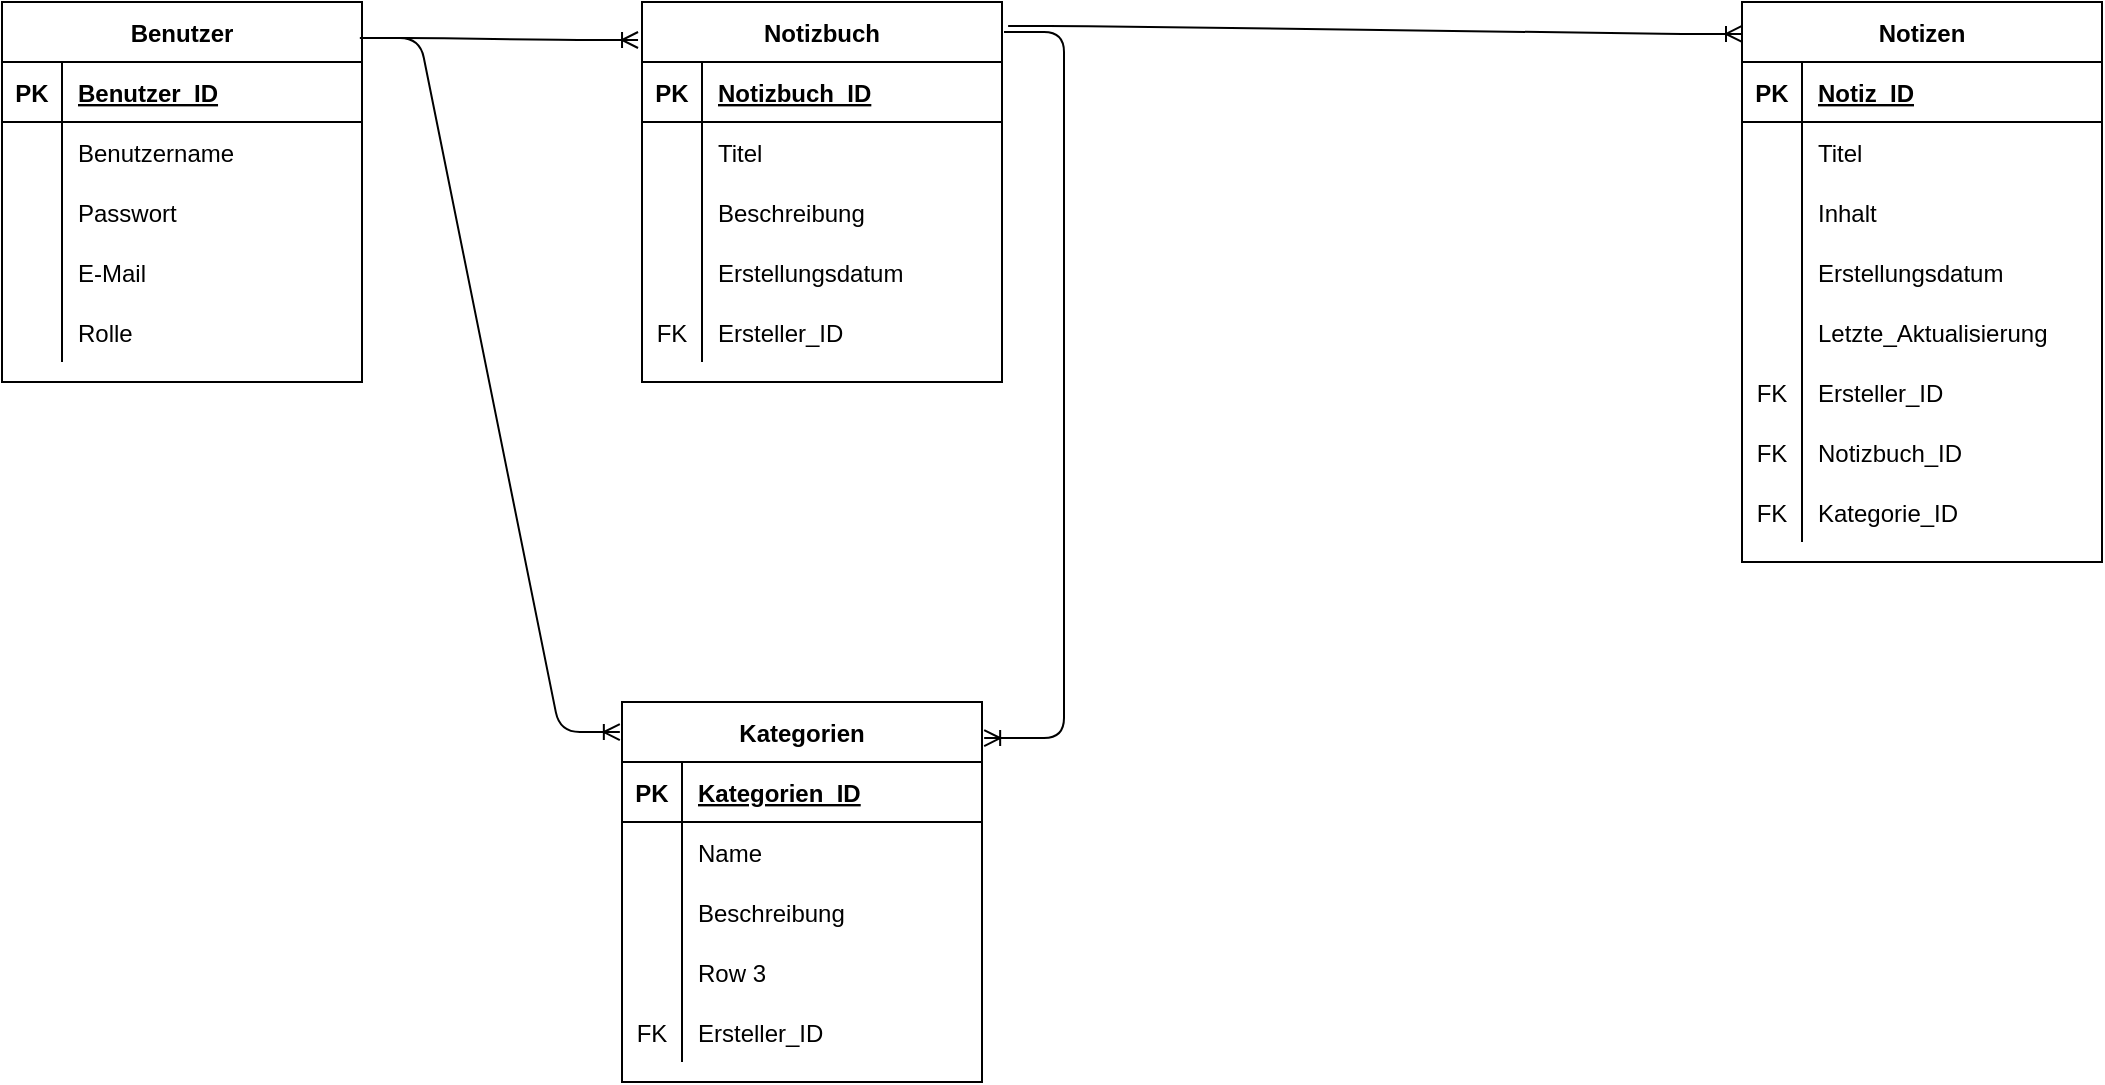 <mxfile version="14.6.13" type="device"><diagram id="dammuIuMrCgV8nEGKODG" name="Seite-1"><mxGraphModel dx="1560" dy="1136" grid="1" gridSize="10" guides="1" tooltips="1" connect="1" arrows="1" fold="1" page="1" pageScale="1" pageWidth="1169" pageHeight="827" math="0" shadow="0"><root><mxCell id="0"/><mxCell id="1" parent="0"/><mxCell id="A1-IG4eBOkAMED95_Uig-1" value="Benutzer" style="shape=table;startSize=30;container=1;collapsible=1;childLayout=tableLayout;fixedRows=1;rowLines=0;fontStyle=1;align=center;resizeLast=1;" vertex="1" parent="1"><mxGeometry x="20" y="130" width="180" height="190" as="geometry"/></mxCell><mxCell id="A1-IG4eBOkAMED95_Uig-2" value="" style="shape=partialRectangle;collapsible=0;dropTarget=0;pointerEvents=0;fillColor=none;top=0;left=0;bottom=1;right=0;points=[[0,0.5],[1,0.5]];portConstraint=eastwest;" vertex="1" parent="A1-IG4eBOkAMED95_Uig-1"><mxGeometry y="30" width="180" height="30" as="geometry"/></mxCell><mxCell id="A1-IG4eBOkAMED95_Uig-3" value="PK" style="shape=partialRectangle;connectable=0;fillColor=none;top=0;left=0;bottom=0;right=0;fontStyle=1;overflow=hidden;" vertex="1" parent="A1-IG4eBOkAMED95_Uig-2"><mxGeometry width="30" height="30" as="geometry"/></mxCell><mxCell id="A1-IG4eBOkAMED95_Uig-4" value="Benutzer_ID" style="shape=partialRectangle;connectable=0;fillColor=none;top=0;left=0;bottom=0;right=0;align=left;spacingLeft=6;fontStyle=5;overflow=hidden;" vertex="1" parent="A1-IG4eBOkAMED95_Uig-2"><mxGeometry x="30" width="150" height="30" as="geometry"/></mxCell><mxCell id="A1-IG4eBOkAMED95_Uig-5" value="" style="shape=partialRectangle;collapsible=0;dropTarget=0;pointerEvents=0;fillColor=none;top=0;left=0;bottom=0;right=0;points=[[0,0.5],[1,0.5]];portConstraint=eastwest;" vertex="1" parent="A1-IG4eBOkAMED95_Uig-1"><mxGeometry y="60" width="180" height="30" as="geometry"/></mxCell><mxCell id="A1-IG4eBOkAMED95_Uig-6" value="" style="shape=partialRectangle;connectable=0;fillColor=none;top=0;left=0;bottom=0;right=0;editable=1;overflow=hidden;" vertex="1" parent="A1-IG4eBOkAMED95_Uig-5"><mxGeometry width="30" height="30" as="geometry"/></mxCell><mxCell id="A1-IG4eBOkAMED95_Uig-7" value="Benutzername" style="shape=partialRectangle;connectable=0;fillColor=none;top=0;left=0;bottom=0;right=0;align=left;spacingLeft=6;overflow=hidden;" vertex="1" parent="A1-IG4eBOkAMED95_Uig-5"><mxGeometry x="30" width="150" height="30" as="geometry"/></mxCell><mxCell id="A1-IG4eBOkAMED95_Uig-8" value="" style="shape=partialRectangle;collapsible=0;dropTarget=0;pointerEvents=0;fillColor=none;top=0;left=0;bottom=0;right=0;points=[[0,0.5],[1,0.5]];portConstraint=eastwest;" vertex="1" parent="A1-IG4eBOkAMED95_Uig-1"><mxGeometry y="90" width="180" height="30" as="geometry"/></mxCell><mxCell id="A1-IG4eBOkAMED95_Uig-9" value="" style="shape=partialRectangle;connectable=0;fillColor=none;top=0;left=0;bottom=0;right=0;editable=1;overflow=hidden;" vertex="1" parent="A1-IG4eBOkAMED95_Uig-8"><mxGeometry width="30" height="30" as="geometry"/></mxCell><mxCell id="A1-IG4eBOkAMED95_Uig-10" value="Passwort" style="shape=partialRectangle;connectable=0;fillColor=none;top=0;left=0;bottom=0;right=0;align=left;spacingLeft=6;overflow=hidden;" vertex="1" parent="A1-IG4eBOkAMED95_Uig-8"><mxGeometry x="30" width="150" height="30" as="geometry"/></mxCell><mxCell id="A1-IG4eBOkAMED95_Uig-11" value="" style="shape=partialRectangle;collapsible=0;dropTarget=0;pointerEvents=0;fillColor=none;top=0;left=0;bottom=0;right=0;points=[[0,0.5],[1,0.5]];portConstraint=eastwest;" vertex="1" parent="A1-IG4eBOkAMED95_Uig-1"><mxGeometry y="120" width="180" height="30" as="geometry"/></mxCell><mxCell id="A1-IG4eBOkAMED95_Uig-12" value="" style="shape=partialRectangle;connectable=0;fillColor=none;top=0;left=0;bottom=0;right=0;editable=1;overflow=hidden;" vertex="1" parent="A1-IG4eBOkAMED95_Uig-11"><mxGeometry width="30" height="30" as="geometry"/></mxCell><mxCell id="A1-IG4eBOkAMED95_Uig-13" value="E-Mail" style="shape=partialRectangle;connectable=0;fillColor=none;top=0;left=0;bottom=0;right=0;align=left;spacingLeft=6;overflow=hidden;" vertex="1" parent="A1-IG4eBOkAMED95_Uig-11"><mxGeometry x="30" width="150" height="30" as="geometry"/></mxCell><mxCell id="A1-IG4eBOkAMED95_Uig-14" value="" style="shape=partialRectangle;collapsible=0;dropTarget=0;pointerEvents=0;fillColor=none;top=0;left=0;bottom=0;right=0;points=[[0,0.5],[1,0.5]];portConstraint=eastwest;" vertex="1" parent="A1-IG4eBOkAMED95_Uig-1"><mxGeometry y="150" width="180" height="30" as="geometry"/></mxCell><mxCell id="A1-IG4eBOkAMED95_Uig-15" value="" style="shape=partialRectangle;connectable=0;fillColor=none;top=0;left=0;bottom=0;right=0;editable=1;overflow=hidden;" vertex="1" parent="A1-IG4eBOkAMED95_Uig-14"><mxGeometry width="30" height="30" as="geometry"/></mxCell><mxCell id="A1-IG4eBOkAMED95_Uig-16" value="Rolle" style="shape=partialRectangle;connectable=0;fillColor=none;top=0;left=0;bottom=0;right=0;align=left;spacingLeft=6;overflow=hidden;" vertex="1" parent="A1-IG4eBOkAMED95_Uig-14"><mxGeometry x="30" width="150" height="30" as="geometry"/></mxCell><mxCell id="A1-IG4eBOkAMED95_Uig-17" value="Notizbuch" style="shape=table;startSize=30;container=1;collapsible=1;childLayout=tableLayout;fixedRows=1;rowLines=0;fontStyle=1;align=center;resizeLast=1;" vertex="1" parent="1"><mxGeometry x="340" y="130" width="180" height="190" as="geometry"/></mxCell><mxCell id="A1-IG4eBOkAMED95_Uig-18" value="" style="shape=partialRectangle;collapsible=0;dropTarget=0;pointerEvents=0;fillColor=none;top=0;left=0;bottom=1;right=0;points=[[0,0.5],[1,0.5]];portConstraint=eastwest;" vertex="1" parent="A1-IG4eBOkAMED95_Uig-17"><mxGeometry y="30" width="180" height="30" as="geometry"/></mxCell><mxCell id="A1-IG4eBOkAMED95_Uig-19" value="PK" style="shape=partialRectangle;connectable=0;fillColor=none;top=0;left=0;bottom=0;right=0;fontStyle=1;overflow=hidden;" vertex="1" parent="A1-IG4eBOkAMED95_Uig-18"><mxGeometry width="30" height="30" as="geometry"/></mxCell><mxCell id="A1-IG4eBOkAMED95_Uig-20" value="Notizbuch_ID" style="shape=partialRectangle;connectable=0;fillColor=none;top=0;left=0;bottom=0;right=0;align=left;spacingLeft=6;fontStyle=5;overflow=hidden;" vertex="1" parent="A1-IG4eBOkAMED95_Uig-18"><mxGeometry x="30" width="150" height="30" as="geometry"/></mxCell><mxCell id="A1-IG4eBOkAMED95_Uig-21" value="" style="shape=partialRectangle;collapsible=0;dropTarget=0;pointerEvents=0;fillColor=none;top=0;left=0;bottom=0;right=0;points=[[0,0.5],[1,0.5]];portConstraint=eastwest;" vertex="1" parent="A1-IG4eBOkAMED95_Uig-17"><mxGeometry y="60" width="180" height="30" as="geometry"/></mxCell><mxCell id="A1-IG4eBOkAMED95_Uig-22" value="" style="shape=partialRectangle;connectable=0;fillColor=none;top=0;left=0;bottom=0;right=0;editable=1;overflow=hidden;" vertex="1" parent="A1-IG4eBOkAMED95_Uig-21"><mxGeometry width="30" height="30" as="geometry"/></mxCell><mxCell id="A1-IG4eBOkAMED95_Uig-23" value="Titel" style="shape=partialRectangle;connectable=0;fillColor=none;top=0;left=0;bottom=0;right=0;align=left;spacingLeft=6;overflow=hidden;" vertex="1" parent="A1-IG4eBOkAMED95_Uig-21"><mxGeometry x="30" width="150" height="30" as="geometry"/></mxCell><mxCell id="A1-IG4eBOkAMED95_Uig-24" value="" style="shape=partialRectangle;collapsible=0;dropTarget=0;pointerEvents=0;fillColor=none;top=0;left=0;bottom=0;right=0;points=[[0,0.5],[1,0.5]];portConstraint=eastwest;" vertex="1" parent="A1-IG4eBOkAMED95_Uig-17"><mxGeometry y="90" width="180" height="30" as="geometry"/></mxCell><mxCell id="A1-IG4eBOkAMED95_Uig-25" value="" style="shape=partialRectangle;connectable=0;fillColor=none;top=0;left=0;bottom=0;right=0;editable=1;overflow=hidden;" vertex="1" parent="A1-IG4eBOkAMED95_Uig-24"><mxGeometry width="30" height="30" as="geometry"/></mxCell><mxCell id="A1-IG4eBOkAMED95_Uig-26" value="Beschreibung" style="shape=partialRectangle;connectable=0;fillColor=none;top=0;left=0;bottom=0;right=0;align=left;spacingLeft=6;overflow=hidden;" vertex="1" parent="A1-IG4eBOkAMED95_Uig-24"><mxGeometry x="30" width="150" height="30" as="geometry"/></mxCell><mxCell id="A1-IG4eBOkAMED95_Uig-27" value="" style="shape=partialRectangle;collapsible=0;dropTarget=0;pointerEvents=0;fillColor=none;top=0;left=0;bottom=0;right=0;points=[[0,0.5],[1,0.5]];portConstraint=eastwest;" vertex="1" parent="A1-IG4eBOkAMED95_Uig-17"><mxGeometry y="120" width="180" height="30" as="geometry"/></mxCell><mxCell id="A1-IG4eBOkAMED95_Uig-28" value="" style="shape=partialRectangle;connectable=0;fillColor=none;top=0;left=0;bottom=0;right=0;editable=1;overflow=hidden;" vertex="1" parent="A1-IG4eBOkAMED95_Uig-27"><mxGeometry width="30" height="30" as="geometry"/></mxCell><mxCell id="A1-IG4eBOkAMED95_Uig-29" value="Erstellungsdatum" style="shape=partialRectangle;connectable=0;fillColor=none;top=0;left=0;bottom=0;right=0;align=left;spacingLeft=6;overflow=hidden;" vertex="1" parent="A1-IG4eBOkAMED95_Uig-27"><mxGeometry x="30" width="150" height="30" as="geometry"/></mxCell><mxCell id="A1-IG4eBOkAMED95_Uig-30" value="" style="shape=partialRectangle;collapsible=0;dropTarget=0;pointerEvents=0;fillColor=none;top=0;left=0;bottom=0;right=0;points=[[0,0.5],[1,0.5]];portConstraint=eastwest;" vertex="1" parent="A1-IG4eBOkAMED95_Uig-17"><mxGeometry y="150" width="180" height="30" as="geometry"/></mxCell><mxCell id="A1-IG4eBOkAMED95_Uig-31" value="FK" style="shape=partialRectangle;connectable=0;fillColor=none;top=0;left=0;bottom=0;right=0;fontStyle=0;overflow=hidden;" vertex="1" parent="A1-IG4eBOkAMED95_Uig-30"><mxGeometry width="30" height="30" as="geometry"/></mxCell><mxCell id="A1-IG4eBOkAMED95_Uig-32" value="Ersteller_ID" style="shape=partialRectangle;connectable=0;fillColor=none;top=0;left=0;bottom=0;right=0;align=left;spacingLeft=6;fontStyle=0;overflow=hidden;" vertex="1" parent="A1-IG4eBOkAMED95_Uig-30"><mxGeometry x="30" width="150" height="30" as="geometry"/></mxCell><mxCell id="A1-IG4eBOkAMED95_Uig-33" value="Kategorien" style="shape=table;startSize=30;container=1;collapsible=1;childLayout=tableLayout;fixedRows=1;rowLines=0;fontStyle=1;align=center;resizeLast=1;" vertex="1" parent="1"><mxGeometry x="330" y="480" width="180" height="190" as="geometry"/></mxCell><mxCell id="A1-IG4eBOkAMED95_Uig-34" value="" style="shape=partialRectangle;collapsible=0;dropTarget=0;pointerEvents=0;fillColor=none;top=0;left=0;bottom=1;right=0;points=[[0,0.5],[1,0.5]];portConstraint=eastwest;" vertex="1" parent="A1-IG4eBOkAMED95_Uig-33"><mxGeometry y="30" width="180" height="30" as="geometry"/></mxCell><mxCell id="A1-IG4eBOkAMED95_Uig-35" value="PK" style="shape=partialRectangle;connectable=0;fillColor=none;top=0;left=0;bottom=0;right=0;fontStyle=1;overflow=hidden;" vertex="1" parent="A1-IG4eBOkAMED95_Uig-34"><mxGeometry width="30" height="30" as="geometry"/></mxCell><mxCell id="A1-IG4eBOkAMED95_Uig-36" value="Kategorien_ID" style="shape=partialRectangle;connectable=0;fillColor=none;top=0;left=0;bottom=0;right=0;align=left;spacingLeft=6;fontStyle=5;overflow=hidden;" vertex="1" parent="A1-IG4eBOkAMED95_Uig-34"><mxGeometry x="30" width="150" height="30" as="geometry"/></mxCell><mxCell id="A1-IG4eBOkAMED95_Uig-37" value="" style="shape=partialRectangle;collapsible=0;dropTarget=0;pointerEvents=0;fillColor=none;top=0;left=0;bottom=0;right=0;points=[[0,0.5],[1,0.5]];portConstraint=eastwest;" vertex="1" parent="A1-IG4eBOkAMED95_Uig-33"><mxGeometry y="60" width="180" height="30" as="geometry"/></mxCell><mxCell id="A1-IG4eBOkAMED95_Uig-38" value="" style="shape=partialRectangle;connectable=0;fillColor=none;top=0;left=0;bottom=0;right=0;editable=1;overflow=hidden;" vertex="1" parent="A1-IG4eBOkAMED95_Uig-37"><mxGeometry width="30" height="30" as="geometry"/></mxCell><mxCell id="A1-IG4eBOkAMED95_Uig-39" value="Name" style="shape=partialRectangle;connectable=0;fillColor=none;top=0;left=0;bottom=0;right=0;align=left;spacingLeft=6;overflow=hidden;" vertex="1" parent="A1-IG4eBOkAMED95_Uig-37"><mxGeometry x="30" width="150" height="30" as="geometry"/></mxCell><mxCell id="A1-IG4eBOkAMED95_Uig-40" value="" style="shape=partialRectangle;collapsible=0;dropTarget=0;pointerEvents=0;fillColor=none;top=0;left=0;bottom=0;right=0;points=[[0,0.5],[1,0.5]];portConstraint=eastwest;" vertex="1" parent="A1-IG4eBOkAMED95_Uig-33"><mxGeometry y="90" width="180" height="30" as="geometry"/></mxCell><mxCell id="A1-IG4eBOkAMED95_Uig-41" value="" style="shape=partialRectangle;connectable=0;fillColor=none;top=0;left=0;bottom=0;right=0;editable=1;overflow=hidden;" vertex="1" parent="A1-IG4eBOkAMED95_Uig-40"><mxGeometry width="30" height="30" as="geometry"/></mxCell><mxCell id="A1-IG4eBOkAMED95_Uig-42" value="Beschreibung" style="shape=partialRectangle;connectable=0;fillColor=none;top=0;left=0;bottom=0;right=0;align=left;spacingLeft=6;overflow=hidden;" vertex="1" parent="A1-IG4eBOkAMED95_Uig-40"><mxGeometry x="30" width="150" height="30" as="geometry"/></mxCell><mxCell id="A1-IG4eBOkAMED95_Uig-43" value="" style="shape=partialRectangle;collapsible=0;dropTarget=0;pointerEvents=0;fillColor=none;top=0;left=0;bottom=0;right=0;points=[[0,0.5],[1,0.5]];portConstraint=eastwest;" vertex="1" parent="A1-IG4eBOkAMED95_Uig-33"><mxGeometry y="120" width="180" height="30" as="geometry"/></mxCell><mxCell id="A1-IG4eBOkAMED95_Uig-44" value="" style="shape=partialRectangle;connectable=0;fillColor=none;top=0;left=0;bottom=0;right=0;editable=1;overflow=hidden;" vertex="1" parent="A1-IG4eBOkAMED95_Uig-43"><mxGeometry width="30" height="30" as="geometry"/></mxCell><mxCell id="A1-IG4eBOkAMED95_Uig-45" value="Row 3" style="shape=partialRectangle;connectable=0;fillColor=none;top=0;left=0;bottom=0;right=0;align=left;spacingLeft=6;overflow=hidden;" vertex="1" parent="A1-IG4eBOkAMED95_Uig-43"><mxGeometry x="30" width="150" height="30" as="geometry"/></mxCell><mxCell id="A1-IG4eBOkAMED95_Uig-46" value="" style="shape=partialRectangle;collapsible=0;dropTarget=0;pointerEvents=0;fillColor=none;top=0;left=0;bottom=0;right=0;points=[[0,0.5],[1,0.5]];portConstraint=eastwest;" vertex="1" parent="A1-IG4eBOkAMED95_Uig-33"><mxGeometry y="150" width="180" height="30" as="geometry"/></mxCell><mxCell id="A1-IG4eBOkAMED95_Uig-47" value="FK" style="shape=partialRectangle;connectable=0;fillColor=none;top=0;left=0;bottom=0;right=0;fontStyle=0;overflow=hidden;" vertex="1" parent="A1-IG4eBOkAMED95_Uig-46"><mxGeometry width="30" height="30" as="geometry"/></mxCell><mxCell id="A1-IG4eBOkAMED95_Uig-48" value="Ersteller_ID" style="shape=partialRectangle;connectable=0;fillColor=none;top=0;left=0;bottom=0;right=0;align=left;spacingLeft=6;fontStyle=0;overflow=hidden;" vertex="1" parent="A1-IG4eBOkAMED95_Uig-46"><mxGeometry x="30" width="150" height="30" as="geometry"/></mxCell><mxCell id="A1-IG4eBOkAMED95_Uig-49" value="Notizen" style="shape=table;startSize=30;container=1;collapsible=1;childLayout=tableLayout;fixedRows=1;rowLines=0;fontStyle=1;align=center;resizeLast=1;" vertex="1" parent="1"><mxGeometry x="890" y="130" width="180" height="280" as="geometry"/></mxCell><mxCell id="A1-IG4eBOkAMED95_Uig-50" value="" style="shape=partialRectangle;collapsible=0;dropTarget=0;pointerEvents=0;fillColor=none;top=0;left=0;bottom=1;right=0;points=[[0,0.5],[1,0.5]];portConstraint=eastwest;" vertex="1" parent="A1-IG4eBOkAMED95_Uig-49"><mxGeometry y="30" width="180" height="30" as="geometry"/></mxCell><mxCell id="A1-IG4eBOkAMED95_Uig-51" value="PK" style="shape=partialRectangle;connectable=0;fillColor=none;top=0;left=0;bottom=0;right=0;fontStyle=1;overflow=hidden;" vertex="1" parent="A1-IG4eBOkAMED95_Uig-50"><mxGeometry width="30" height="30" as="geometry"/></mxCell><mxCell id="A1-IG4eBOkAMED95_Uig-52" value="Notiz_ID" style="shape=partialRectangle;connectable=0;fillColor=none;top=0;left=0;bottom=0;right=0;align=left;spacingLeft=6;fontStyle=5;overflow=hidden;" vertex="1" parent="A1-IG4eBOkAMED95_Uig-50"><mxGeometry x="30" width="150" height="30" as="geometry"/></mxCell><mxCell id="A1-IG4eBOkAMED95_Uig-53" value="" style="shape=partialRectangle;collapsible=0;dropTarget=0;pointerEvents=0;fillColor=none;top=0;left=0;bottom=0;right=0;points=[[0,0.5],[1,0.5]];portConstraint=eastwest;" vertex="1" parent="A1-IG4eBOkAMED95_Uig-49"><mxGeometry y="60" width="180" height="30" as="geometry"/></mxCell><mxCell id="A1-IG4eBOkAMED95_Uig-54" value="" style="shape=partialRectangle;connectable=0;fillColor=none;top=0;left=0;bottom=0;right=0;editable=1;overflow=hidden;" vertex="1" parent="A1-IG4eBOkAMED95_Uig-53"><mxGeometry width="30" height="30" as="geometry"/></mxCell><mxCell id="A1-IG4eBOkAMED95_Uig-55" value="Titel" style="shape=partialRectangle;connectable=0;fillColor=none;top=0;left=0;bottom=0;right=0;align=left;spacingLeft=6;overflow=hidden;" vertex="1" parent="A1-IG4eBOkAMED95_Uig-53"><mxGeometry x="30" width="150" height="30" as="geometry"/></mxCell><mxCell id="A1-IG4eBOkAMED95_Uig-56" value="" style="shape=partialRectangle;collapsible=0;dropTarget=0;pointerEvents=0;fillColor=none;top=0;left=0;bottom=0;right=0;points=[[0,0.5],[1,0.5]];portConstraint=eastwest;" vertex="1" parent="A1-IG4eBOkAMED95_Uig-49"><mxGeometry y="90" width="180" height="30" as="geometry"/></mxCell><mxCell id="A1-IG4eBOkAMED95_Uig-57" value="" style="shape=partialRectangle;connectable=0;fillColor=none;top=0;left=0;bottom=0;right=0;editable=1;overflow=hidden;" vertex="1" parent="A1-IG4eBOkAMED95_Uig-56"><mxGeometry width="30" height="30" as="geometry"/></mxCell><mxCell id="A1-IG4eBOkAMED95_Uig-58" value="Inhalt" style="shape=partialRectangle;connectable=0;fillColor=none;top=0;left=0;bottom=0;right=0;align=left;spacingLeft=6;overflow=hidden;" vertex="1" parent="A1-IG4eBOkAMED95_Uig-56"><mxGeometry x="30" width="150" height="30" as="geometry"/></mxCell><mxCell id="A1-IG4eBOkAMED95_Uig-59" value="" style="shape=partialRectangle;collapsible=0;dropTarget=0;pointerEvents=0;fillColor=none;top=0;left=0;bottom=0;right=0;points=[[0,0.5],[1,0.5]];portConstraint=eastwest;" vertex="1" parent="A1-IG4eBOkAMED95_Uig-49"><mxGeometry y="120" width="180" height="30" as="geometry"/></mxCell><mxCell id="A1-IG4eBOkAMED95_Uig-60" value="" style="shape=partialRectangle;connectable=0;fillColor=none;top=0;left=0;bottom=0;right=0;editable=1;overflow=hidden;" vertex="1" parent="A1-IG4eBOkAMED95_Uig-59"><mxGeometry width="30" height="30" as="geometry"/></mxCell><mxCell id="A1-IG4eBOkAMED95_Uig-61" value="Erstellungsdatum" style="shape=partialRectangle;connectable=0;fillColor=none;top=0;left=0;bottom=0;right=0;align=left;spacingLeft=6;overflow=hidden;" vertex="1" parent="A1-IG4eBOkAMED95_Uig-59"><mxGeometry x="30" width="150" height="30" as="geometry"/></mxCell><mxCell id="A1-IG4eBOkAMED95_Uig-62" value="" style="shape=partialRectangle;collapsible=0;dropTarget=0;pointerEvents=0;fillColor=none;top=0;left=0;bottom=0;right=0;points=[[0,0.5],[1,0.5]];portConstraint=eastwest;" vertex="1" parent="A1-IG4eBOkAMED95_Uig-49"><mxGeometry y="150" width="180" height="30" as="geometry"/></mxCell><mxCell id="A1-IG4eBOkAMED95_Uig-63" value="" style="shape=partialRectangle;connectable=0;fillColor=none;top=0;left=0;bottom=0;right=0;editable=1;overflow=hidden;" vertex="1" parent="A1-IG4eBOkAMED95_Uig-62"><mxGeometry width="30" height="30" as="geometry"/></mxCell><mxCell id="A1-IG4eBOkAMED95_Uig-64" value="Letzte_Aktualisierung" style="shape=partialRectangle;connectable=0;fillColor=none;top=0;left=0;bottom=0;right=0;align=left;spacingLeft=6;overflow=hidden;" vertex="1" parent="A1-IG4eBOkAMED95_Uig-62"><mxGeometry x="30" width="150" height="30" as="geometry"/></mxCell><mxCell id="A1-IG4eBOkAMED95_Uig-68" value="" style="shape=partialRectangle;collapsible=0;dropTarget=0;pointerEvents=0;fillColor=none;top=0;left=0;bottom=0;right=0;points=[[0,0.5],[1,0.5]];portConstraint=eastwest;" vertex="1" parent="A1-IG4eBOkAMED95_Uig-49"><mxGeometry y="180" width="180" height="30" as="geometry"/></mxCell><mxCell id="A1-IG4eBOkAMED95_Uig-69" value="FK" style="shape=partialRectangle;connectable=0;fillColor=none;top=0;left=0;bottom=0;right=0;fontStyle=0;overflow=hidden;" vertex="1" parent="A1-IG4eBOkAMED95_Uig-68"><mxGeometry width="30" height="30" as="geometry"/></mxCell><mxCell id="A1-IG4eBOkAMED95_Uig-70" value="Ersteller_ID" style="shape=partialRectangle;connectable=0;fillColor=none;top=0;left=0;bottom=0;right=0;align=left;spacingLeft=6;fontStyle=0;overflow=hidden;" vertex="1" parent="A1-IG4eBOkAMED95_Uig-68"><mxGeometry x="30" width="150" height="30" as="geometry"/></mxCell><mxCell id="A1-IG4eBOkAMED95_Uig-71" value="" style="shape=partialRectangle;collapsible=0;dropTarget=0;pointerEvents=0;fillColor=none;top=0;left=0;bottom=0;right=0;points=[[0,0.5],[1,0.5]];portConstraint=eastwest;" vertex="1" parent="A1-IG4eBOkAMED95_Uig-49"><mxGeometry y="210" width="180" height="30" as="geometry"/></mxCell><mxCell id="A1-IG4eBOkAMED95_Uig-72" value="FK" style="shape=partialRectangle;connectable=0;fillColor=none;top=0;left=0;bottom=0;right=0;fontStyle=0;overflow=hidden;" vertex="1" parent="A1-IG4eBOkAMED95_Uig-71"><mxGeometry width="30" height="30" as="geometry"/></mxCell><mxCell id="A1-IG4eBOkAMED95_Uig-73" value="Notizbuch_ID" style="shape=partialRectangle;connectable=0;fillColor=none;top=0;left=0;bottom=0;right=0;align=left;spacingLeft=6;fontStyle=0;overflow=hidden;" vertex="1" parent="A1-IG4eBOkAMED95_Uig-71"><mxGeometry x="30" width="150" height="30" as="geometry"/></mxCell><mxCell id="A1-IG4eBOkAMED95_Uig-74" value="" style="shape=partialRectangle;collapsible=0;dropTarget=0;pointerEvents=0;fillColor=none;top=0;left=0;bottom=0;right=0;points=[[0,0.5],[1,0.5]];portConstraint=eastwest;" vertex="1" parent="A1-IG4eBOkAMED95_Uig-49"><mxGeometry y="240" width="180" height="30" as="geometry"/></mxCell><mxCell id="A1-IG4eBOkAMED95_Uig-75" value="FK" style="shape=partialRectangle;connectable=0;fillColor=none;top=0;left=0;bottom=0;right=0;fontStyle=0;overflow=hidden;" vertex="1" parent="A1-IG4eBOkAMED95_Uig-74"><mxGeometry width="30" height="30" as="geometry"/></mxCell><mxCell id="A1-IG4eBOkAMED95_Uig-76" value="Kategorie_ID" style="shape=partialRectangle;connectable=0;fillColor=none;top=0;left=0;bottom=0;right=0;align=left;spacingLeft=6;fontStyle=0;overflow=hidden;" vertex="1" parent="A1-IG4eBOkAMED95_Uig-74"><mxGeometry x="30" width="150" height="30" as="geometry"/></mxCell><mxCell id="A1-IG4eBOkAMED95_Uig-79" value="" style="edgeStyle=entityRelationEdgeStyle;fontSize=12;html=1;endArrow=ERoneToMany;entryX=-0.011;entryY=0.1;entryDx=0;entryDy=0;entryPerimeter=0;exitX=1.006;exitY=0.095;exitDx=0;exitDy=0;exitPerimeter=0;" edge="1" parent="1" source="A1-IG4eBOkAMED95_Uig-1" target="A1-IG4eBOkAMED95_Uig-17"><mxGeometry width="100" height="100" relative="1" as="geometry"><mxPoint x="530" y="340" as="sourcePoint"/><mxPoint x="630" y="240" as="targetPoint"/></mxGeometry></mxCell><mxCell id="A1-IG4eBOkAMED95_Uig-80" value="" style="edgeStyle=entityRelationEdgeStyle;fontSize=12;html=1;endArrow=ERoneToMany;exitX=0.994;exitY=0.095;exitDx=0;exitDy=0;exitPerimeter=0;entryX=-0.006;entryY=0.079;entryDx=0;entryDy=0;entryPerimeter=0;" edge="1" parent="1" source="A1-IG4eBOkAMED95_Uig-1" target="A1-IG4eBOkAMED95_Uig-33"><mxGeometry width="100" height="100" relative="1" as="geometry"><mxPoint x="530" y="340" as="sourcePoint"/><mxPoint x="630" y="240" as="targetPoint"/></mxGeometry></mxCell><mxCell id="A1-IG4eBOkAMED95_Uig-81" value="" style="edgeStyle=entityRelationEdgeStyle;fontSize=12;html=1;endArrow=ERoneToMany;entryX=0;entryY=0.057;entryDx=0;entryDy=0;entryPerimeter=0;exitX=1.017;exitY=0.063;exitDx=0;exitDy=0;exitPerimeter=0;" edge="1" parent="1" source="A1-IG4eBOkAMED95_Uig-17" target="A1-IG4eBOkAMED95_Uig-49"><mxGeometry width="100" height="100" relative="1" as="geometry"><mxPoint x="530" y="340" as="sourcePoint"/><mxPoint x="630" y="240" as="targetPoint"/></mxGeometry></mxCell><mxCell id="A1-IG4eBOkAMED95_Uig-82" value="" style="edgeStyle=entityRelationEdgeStyle;fontSize=12;html=1;endArrow=ERoneToMany;entryX=1.006;entryY=0.095;entryDx=0;entryDy=0;entryPerimeter=0;" edge="1" parent="1" target="A1-IG4eBOkAMED95_Uig-33"><mxGeometry width="100" height="100" relative="1" as="geometry"><mxPoint x="521" y="145" as="sourcePoint"/><mxPoint x="630" y="240" as="targetPoint"/></mxGeometry></mxCell></root></mxGraphModel></diagram></mxfile>